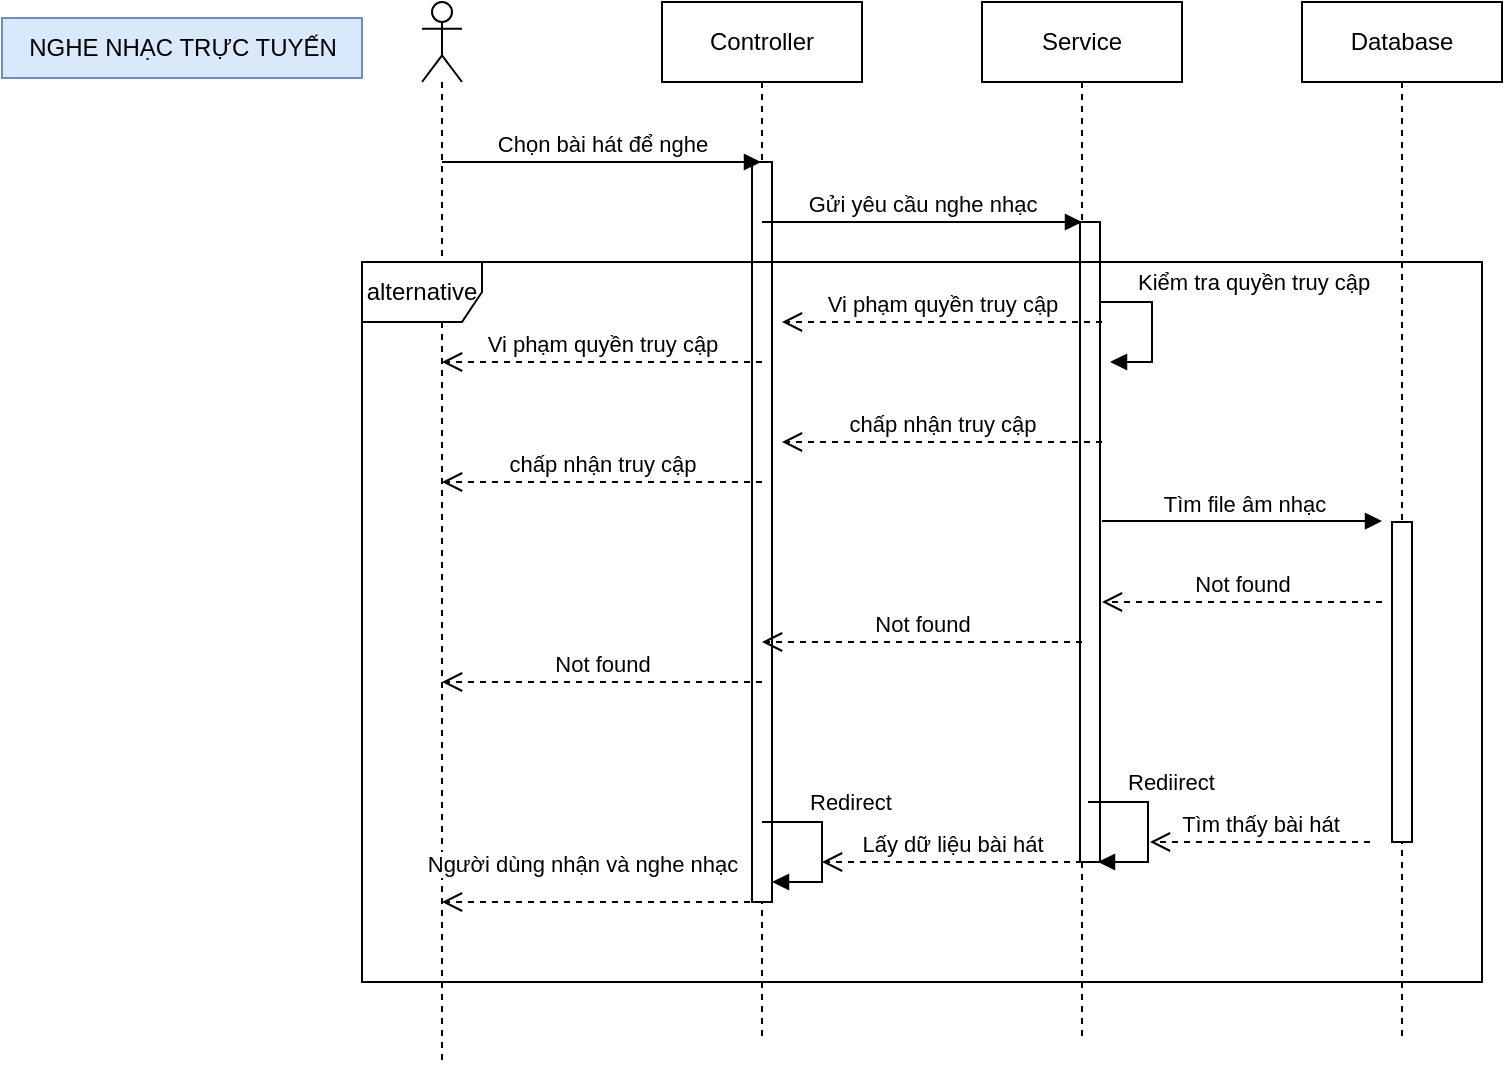 <mxfile version="22.1.18" type="github">
  <diagram name="Trang-1" id="zDqVXPTS4oJpkq755aH0">
    <mxGraphModel dx="1827" dy="538" grid="1" gridSize="10" guides="1" tooltips="1" connect="1" arrows="1" fold="1" page="1" pageScale="1" pageWidth="827" pageHeight="1169" math="0" shadow="0">
      <root>
        <mxCell id="0" />
        <mxCell id="1" parent="0" />
        <mxCell id="afmhLSuOfYRArib_zoC4-2" value="" style="shape=umlLifeline;perimeter=lifelinePerimeter;whiteSpace=wrap;html=1;container=1;dropTarget=0;collapsible=0;recursiveResize=0;outlineConnect=0;portConstraint=eastwest;newEdgeStyle={&quot;curved&quot;:0,&quot;rounded&quot;:0};participant=umlActor;" vertex="1" parent="1">
          <mxGeometry x="50" y="40" width="20" height="530" as="geometry" />
        </mxCell>
        <mxCell id="afmhLSuOfYRArib_zoC4-3" value="Controller" style="shape=umlLifeline;perimeter=lifelinePerimeter;whiteSpace=wrap;html=1;container=1;dropTarget=0;collapsible=0;recursiveResize=0;outlineConnect=0;portConstraint=eastwest;newEdgeStyle={&quot;curved&quot;:0,&quot;rounded&quot;:0};" vertex="1" parent="1">
          <mxGeometry x="170" y="40" width="100" height="520" as="geometry" />
        </mxCell>
        <mxCell id="afmhLSuOfYRArib_zoC4-20" value="" style="html=1;points=[[0,0,0,0,5],[0,1,0,0,-5],[1,0,0,0,5],[1,1,0,0,-5]];perimeter=orthogonalPerimeter;outlineConnect=0;targetShapes=umlLifeline;portConstraint=eastwest;newEdgeStyle={&quot;curved&quot;:0,&quot;rounded&quot;:0};" vertex="1" parent="afmhLSuOfYRArib_zoC4-3">
          <mxGeometry x="45" y="80" width="10" height="370" as="geometry" />
        </mxCell>
        <mxCell id="afmhLSuOfYRArib_zoC4-4" value="Service" style="shape=umlLifeline;perimeter=lifelinePerimeter;whiteSpace=wrap;html=1;container=1;dropTarget=0;collapsible=0;recursiveResize=0;outlineConnect=0;portConstraint=eastwest;newEdgeStyle={&quot;curved&quot;:0,&quot;rounded&quot;:0};" vertex="1" parent="1">
          <mxGeometry x="330" y="40" width="100" height="520" as="geometry" />
        </mxCell>
        <mxCell id="afmhLSuOfYRArib_zoC4-10" value="" style="html=1;points=[[0,0,0,0,5],[0,1,0,0,-5],[1,0,0,0,5],[1,1,0,0,-5]];perimeter=orthogonalPerimeter;outlineConnect=0;targetShapes=umlLifeline;portConstraint=eastwest;newEdgeStyle={&quot;curved&quot;:0,&quot;rounded&quot;:0};" vertex="1" parent="afmhLSuOfYRArib_zoC4-4">
          <mxGeometry x="49" y="110" width="10" height="320" as="geometry" />
        </mxCell>
        <mxCell id="afmhLSuOfYRArib_zoC4-11" value="Kiểm tra quyền truy cập" style="html=1;align=left;spacingLeft=2;endArrow=block;rounded=0;edgeStyle=orthogonalEdgeStyle;curved=0;rounded=0;" edge="1" parent="afmhLSuOfYRArib_zoC4-4">
          <mxGeometry x="-0.624" y="10" relative="1" as="geometry">
            <mxPoint x="59" y="150" as="sourcePoint" />
            <Array as="points">
              <mxPoint x="85" y="150" />
              <mxPoint x="85" y="180" />
            </Array>
            <mxPoint x="64" y="180" as="targetPoint" />
            <mxPoint as="offset" />
          </mxGeometry>
        </mxCell>
        <mxCell id="afmhLSuOfYRArib_zoC4-29" value="Rediirect" style="html=1;align=left;spacingLeft=2;endArrow=block;rounded=0;edgeStyle=orthogonalEdgeStyle;curved=0;rounded=0;" edge="1" parent="afmhLSuOfYRArib_zoC4-4">
          <mxGeometry x="-0.624" y="10" relative="1" as="geometry">
            <mxPoint x="53" y="400" as="sourcePoint" />
            <Array as="points">
              <mxPoint x="83" y="430" />
            </Array>
            <mxPoint x="58" y="430.0" as="targetPoint" />
            <mxPoint as="offset" />
          </mxGeometry>
        </mxCell>
        <mxCell id="afmhLSuOfYRArib_zoC4-5" value="Database" style="shape=umlLifeline;perimeter=lifelinePerimeter;whiteSpace=wrap;html=1;container=1;dropTarget=0;collapsible=0;recursiveResize=0;outlineConnect=0;portConstraint=eastwest;newEdgeStyle={&quot;curved&quot;:0,&quot;rounded&quot;:0};" vertex="1" parent="1">
          <mxGeometry x="490" y="40" width="100" height="520" as="geometry" />
        </mxCell>
        <mxCell id="afmhLSuOfYRArib_zoC4-21" value="" style="html=1;points=[[0,0,0,0,5],[0,1,0,0,-5],[1,0,0,0,5],[1,1,0,0,-5]];perimeter=orthogonalPerimeter;outlineConnect=0;targetShapes=umlLifeline;portConstraint=eastwest;newEdgeStyle={&quot;curved&quot;:0,&quot;rounded&quot;:0};" vertex="1" parent="afmhLSuOfYRArib_zoC4-5">
          <mxGeometry x="45" y="260" width="10" height="160" as="geometry" />
        </mxCell>
        <mxCell id="afmhLSuOfYRArib_zoC4-8" value="Chọn bài hát để nghe" style="html=1;verticalAlign=bottom;endArrow=block;curved=0;rounded=0;" edge="1" parent="1" target="afmhLSuOfYRArib_zoC4-3">
          <mxGeometry width="80" relative="1" as="geometry">
            <mxPoint x="60" y="120" as="sourcePoint" />
            <mxPoint x="120.5" y="120" as="targetPoint" />
          </mxGeometry>
        </mxCell>
        <mxCell id="afmhLSuOfYRArib_zoC4-9" value="Gửi yêu cầu nghe nhạc" style="html=1;verticalAlign=bottom;endArrow=block;curved=0;rounded=0;" edge="1" parent="1">
          <mxGeometry width="80" relative="1" as="geometry">
            <mxPoint x="220" y="150" as="sourcePoint" />
            <mxPoint x="380" y="150" as="targetPoint" />
          </mxGeometry>
        </mxCell>
        <mxCell id="afmhLSuOfYRArib_zoC4-12" value="Tìm file âm nhạc" style="html=1;verticalAlign=bottom;endArrow=block;curved=0;rounded=0;" edge="1" parent="1">
          <mxGeometry x="0.007" width="80" relative="1" as="geometry">
            <mxPoint x="390" y="299.52" as="sourcePoint" />
            <mxPoint x="530" y="299.52" as="targetPoint" />
            <mxPoint as="offset" />
          </mxGeometry>
        </mxCell>
        <mxCell id="afmhLSuOfYRArib_zoC4-17" value="Not found" style="html=1;verticalAlign=bottom;endArrow=open;dashed=1;endSize=8;curved=0;rounded=0;" edge="1" parent="1">
          <mxGeometry relative="1" as="geometry">
            <mxPoint x="530" y="340" as="sourcePoint" />
            <mxPoint x="390" y="340" as="targetPoint" />
          </mxGeometry>
        </mxCell>
        <mxCell id="afmhLSuOfYRArib_zoC4-18" value="Not found" style="html=1;verticalAlign=bottom;endArrow=open;dashed=1;endSize=8;curved=0;rounded=0;" edge="1" parent="1">
          <mxGeometry relative="1" as="geometry">
            <mxPoint x="380" y="360" as="sourcePoint" />
            <mxPoint x="220" y="360" as="targetPoint" />
            <mxPoint as="offset" />
          </mxGeometry>
        </mxCell>
        <mxCell id="afmhLSuOfYRArib_zoC4-19" value="Not found" style="html=1;verticalAlign=bottom;endArrow=open;dashed=1;endSize=8;curved=0;rounded=0;" edge="1" parent="1">
          <mxGeometry relative="1" as="geometry">
            <mxPoint x="220" y="380" as="sourcePoint" />
            <mxPoint x="60" y="380" as="targetPoint" />
          </mxGeometry>
        </mxCell>
        <mxCell id="afmhLSuOfYRArib_zoC4-22" value="Tìm thấy bài hát" style="html=1;verticalAlign=bottom;endArrow=open;dashed=1;endSize=8;curved=0;rounded=0;" edge="1" parent="1">
          <mxGeometry relative="1" as="geometry">
            <mxPoint x="524" y="460" as="sourcePoint" />
            <mxPoint x="414" y="460" as="targetPoint" />
          </mxGeometry>
        </mxCell>
        <mxCell id="afmhLSuOfYRArib_zoC4-24" value="Lấy dữ liệu bài hát" style="html=1;verticalAlign=bottom;endArrow=open;dashed=1;endSize=8;curved=0;rounded=0;" edge="1" parent="1">
          <mxGeometry relative="1" as="geometry">
            <mxPoint x="380" y="470" as="sourcePoint" />
            <mxPoint x="250" y="470" as="targetPoint" />
          </mxGeometry>
        </mxCell>
        <mxCell id="afmhLSuOfYRArib_zoC4-25" value="Người dùng nhận và nghe nhạc" style="html=1;verticalAlign=bottom;endArrow=open;dashed=1;endSize=8;curved=0;rounded=0;" edge="1" parent="1">
          <mxGeometry x="0.131" y="-10" relative="1" as="geometry">
            <mxPoint x="220" y="490" as="sourcePoint" />
            <mxPoint x="60" y="490" as="targetPoint" />
            <mxPoint as="offset" />
          </mxGeometry>
        </mxCell>
        <mxCell id="afmhLSuOfYRArib_zoC4-27" value="alternative" style="shape=umlFrame;whiteSpace=wrap;html=1;pointerEvents=0;" vertex="1" parent="1">
          <mxGeometry x="20" y="170" width="560" height="360" as="geometry" />
        </mxCell>
        <mxCell id="afmhLSuOfYRArib_zoC4-33" value="Redirect" style="html=1;align=left;spacingLeft=2;endArrow=block;rounded=0;edgeStyle=orthogonalEdgeStyle;curved=0;rounded=0;" edge="1" parent="1">
          <mxGeometry x="-0.529" y="10" relative="1" as="geometry">
            <mxPoint x="220" y="450" as="sourcePoint" />
            <Array as="points">
              <mxPoint x="250" y="450" />
              <mxPoint x="250" y="480" />
            </Array>
            <mxPoint x="225" y="480" as="targetPoint" />
            <mxPoint as="offset" />
          </mxGeometry>
        </mxCell>
        <mxCell id="afmhLSuOfYRArib_zoC4-36" value="NGHE NHẠC TRỰC TUYẾN" style="text;html=1;align=center;verticalAlign=middle;resizable=0;points=[];autosize=1;strokeColor=#6c8ebf;fillColor=#dae8fc;" vertex="1" parent="1">
          <mxGeometry x="-160" y="48" width="180" height="30" as="geometry" />
        </mxCell>
        <mxCell id="afmhLSuOfYRArib_zoC4-37" value="Vi phạm quyền truy cập" style="html=1;verticalAlign=bottom;endArrow=open;dashed=1;endSize=8;curved=0;rounded=0;" edge="1" parent="1">
          <mxGeometry relative="1" as="geometry">
            <mxPoint x="390" y="200" as="sourcePoint" />
            <mxPoint x="230" y="200" as="targetPoint" />
            <mxPoint as="offset" />
          </mxGeometry>
        </mxCell>
        <mxCell id="afmhLSuOfYRArib_zoC4-38" value="Vi phạm quyền truy cập" style="html=1;verticalAlign=bottom;endArrow=open;dashed=1;endSize=8;curved=0;rounded=0;" edge="1" parent="1">
          <mxGeometry relative="1" as="geometry">
            <mxPoint x="220" y="220" as="sourcePoint" />
            <mxPoint x="60" y="220" as="targetPoint" />
            <mxPoint as="offset" />
          </mxGeometry>
        </mxCell>
        <mxCell id="afmhLSuOfYRArib_zoC4-39" value="chấp nhận truy cập" style="html=1;verticalAlign=bottom;endArrow=open;dashed=1;endSize=8;curved=0;rounded=0;" edge="1" parent="1">
          <mxGeometry relative="1" as="geometry">
            <mxPoint x="390" y="260" as="sourcePoint" />
            <mxPoint x="230" y="260" as="targetPoint" />
            <mxPoint as="offset" />
          </mxGeometry>
        </mxCell>
        <mxCell id="afmhLSuOfYRArib_zoC4-40" value="chấp nhận truy cập" style="html=1;verticalAlign=bottom;endArrow=open;dashed=1;endSize=8;curved=0;rounded=0;" edge="1" parent="1">
          <mxGeometry relative="1" as="geometry">
            <mxPoint x="220" y="280" as="sourcePoint" />
            <mxPoint x="60" y="280" as="targetPoint" />
            <mxPoint as="offset" />
          </mxGeometry>
        </mxCell>
      </root>
    </mxGraphModel>
  </diagram>
</mxfile>
